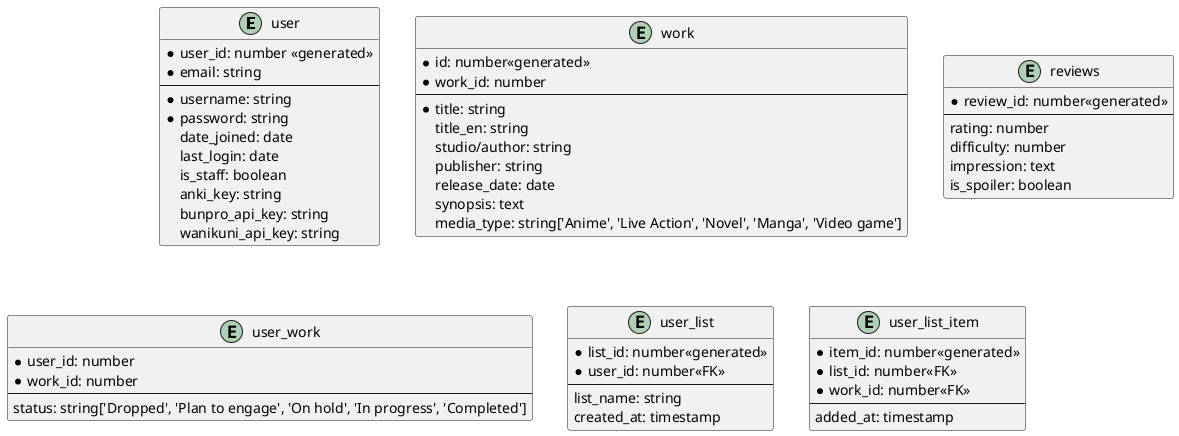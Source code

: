 @startuml
entity "user" as u {
    *user_id: number <<generated>>
    *email: string
    --
    *username: string
    *password: string
    date_joined: date
    last_login: date
    is_staff: boolean
    anki_key: string
    bunpro_api_key: string
    wanikuni_api_key: string
}

entity "work" as w {
    *id: number<<generated>>
    *work_id: number
    --
    *title: string
    title_en: string
    studio/author: string
    publisher: string
    release_date: date
    synopsis: text
    media_type: string['Anime', 'Live Action', 'Novel', 'Manga', 'Video game']
}

entity "reviews" {
    *review_id: number<<generated>>
    --
    rating: number
    difficulty: number
    impression: text
    is_spoiler: boolean
}

entity "user_work" as uw {
    *user_id: number
    *work_id: number
    --
    status: string['Dropped', 'Plan to engage', 'On hold', 'In progress', 'Completed']
}

entity "user_list" as ul {
    *list_id: number<<generated>>
    *user_id: number<<FK>>
    --
    list_name: string
    created_at: timestamp
}

entity "user_list_item" as uli {
    *item_id: number<<generated>>
    *list_id: number<<FK>>
    *work_id: number<<FK>>
    --
    added_at: timestamp
}

@enduml